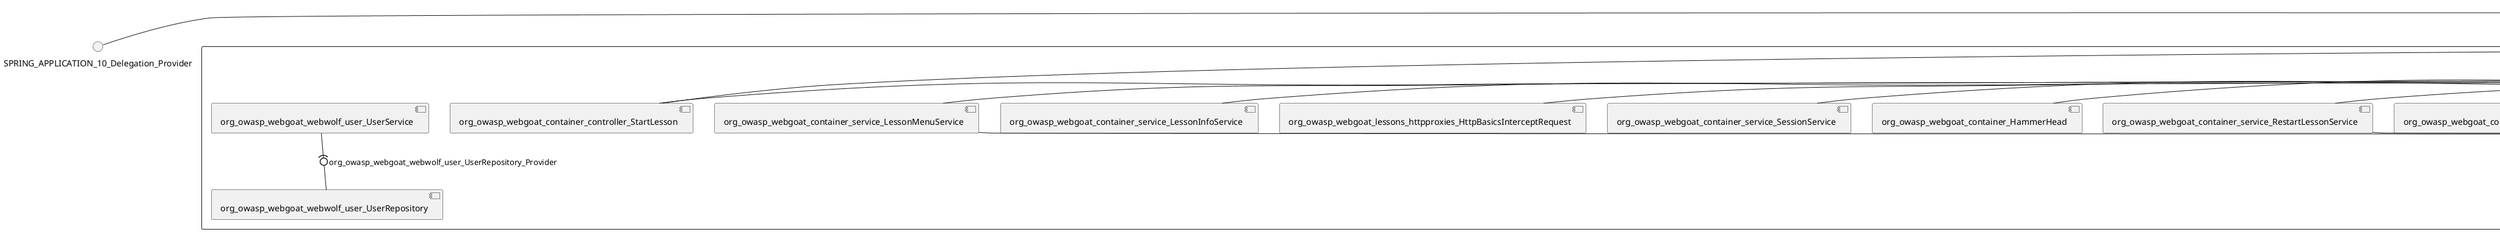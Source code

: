 @startuml
skinparam fixCircleLabelOverlapping true
skinparam componentStyle uml2
() SPRING_APPLICATION_10_Delegation_Provider
() SPRING_APPLICATION_11_Delegation_Provider
() SPRING_APPLICATION_12_Delegation_Provider
() SPRING_APPLICATION_13_Delegation_Provider
() SPRING_APPLICATION_14_Delegation_Provider
() SPRING_APPLICATION_15_Delegation_Provider
() SPRING_APPLICATION_16_Delegation_Provider
() SPRING_APPLICATION_2_Delegation_Provider
() SPRING_APPLICATION_3_Delegation_Provider
() SPRING_APPLICATION_4_Delegation_Provider
() SPRING_APPLICATION_5_Delegation_Provider
() SPRING_APPLICATION_6_Delegation_Provider
() SPRING_APPLICATION_7_Delegation_Provider
() SPRING_APPLICATION_8_Delegation_Provider
() SPRING_APPLICATION_9_Delegation_Provider
() SPRING_APPLICATION_BypassRestrictions_FieldRestrictions_POST_Delegation_Provider
() SPRING_APPLICATION_BypassRestrictions_frontendValidation_POST_Delegation_Provider
() SPRING_APPLICATION_ChromeDevTools_dummy_POST_Delegation_Provider
() SPRING_APPLICATION_ChromeDevTools_network_POST_Delegation_Provider
() SPRING_APPLICATION_CrossSiteScriptingStored_stored_xss_POST_Delegation_Provider
() SPRING_APPLICATION_CrossSiteScriptingStored_stored_xss_follow_up_POST_Delegation_Provider
() SPRING_APPLICATION_CrossSiteScripting_attack1_POST_Delegation_Provider
() SPRING_APPLICATION_CrossSiteScripting_attack3_POST_Delegation_Provider
() SPRING_APPLICATION_CrossSiteScripting_attack4_POST_Delegation_Provider
() SPRING_APPLICATION_CrossSiteScripting_attack5a_GET_Delegation_Provider
() SPRING_APPLICATION_CrossSiteScripting_attack6a_POST_Delegation_Provider
() SPRING_APPLICATION_CrossSiteScripting_dom_follow_up_POST_Delegation_Provider
() SPRING_APPLICATION_CrossSiteScripting_phone_home_xss_POST_Delegation_Provider
() SPRING_APPLICATION_CrossSiteScripting_quiz_GET_POST_Delegation_Provider
() SPRING_APPLICATION_Delegation_Provider
() SPRING_APPLICATION_GET_10_Delegation_Provider
() SPRING_APPLICATION_GET_11_Delegation_Provider
() SPRING_APPLICATION_GET_2_Delegation_Provider
() SPRING_APPLICATION_GET_3_Delegation_Provider
() SPRING_APPLICATION_GET_4_Delegation_Provider
() SPRING_APPLICATION_GET_5_Delegation_Provider
() SPRING_APPLICATION_GET_6_Delegation_Provider
() SPRING_APPLICATION_GET_7_Delegation_Provider
() SPRING_APPLICATION_GET_8_Delegation_Provider
() SPRING_APPLICATION_GET_9_Delegation_Provider
() SPRING_APPLICATION_GET_Delegation_Provider
() SPRING_APPLICATION_HtmlTampering_task_POST_Delegation_Provider
() SPRING_APPLICATION_HttpBasics_attack1_POST_Delegation_Provider
() SPRING_APPLICATION_HttpBasics_attack2_POST_Delegation_Provider
() SPRING_APPLICATION_IDOR_diff_attributes_POST_Delegation_Provider
() SPRING_APPLICATION_IDOR_login_POST_Delegation_Provider
() SPRING_APPLICATION_IDOR_profile_alt_path_POST_Delegation_Provider
() SPRING_APPLICATION_InsecureDeserialization_task_POST_Delegation_Provider
() SPRING_APPLICATION_InsecureLogin_Delegation_Provider
() SPRING_APPLICATION_JWT_decode_POST_Delegation_Provider
() SPRING_APPLICATION_JWT_jku_Delegation_Provider
() SPRING_APPLICATION_JWT_kid_Delegation_Provider
() SPRING_APPLICATION_JWT_quiz_GET_POST_Delegation_Provider
() SPRING_APPLICATION_JWT_refresh_Delegation_Provider
() SPRING_APPLICATION_JWT_secret_POST_Delegation_Provider
() SPRING_APPLICATION_JWT_votings_Delegation_Provider
() SPRING_APPLICATION_LogSpoofing_log_bleeding_POST_Delegation_Provider
() SPRING_APPLICATION_LogSpoofing_log_spoofing_POST_Delegation_Provider
() SPRING_APPLICATION_POST_10_Delegation_Provider
() SPRING_APPLICATION_POST_11_Delegation_Provider
() SPRING_APPLICATION_POST_12_Delegation_Provider
() SPRING_APPLICATION_POST_13_Delegation_Provider
() SPRING_APPLICATION_POST_14_Delegation_Provider
() SPRING_APPLICATION_POST_15_Delegation_Provider
() SPRING_APPLICATION_POST_16_Delegation_Provider
() SPRING_APPLICATION_POST_17_Delegation_Provider
() SPRING_APPLICATION_POST_18_Delegation_Provider
() SPRING_APPLICATION_POST_2_Delegation_Provider
() SPRING_APPLICATION_POST_3_Delegation_Provider
() SPRING_APPLICATION_POST_4_Delegation_Provider
() SPRING_APPLICATION_POST_5_Delegation_Provider
() SPRING_APPLICATION_POST_6_Delegation_Provider
() SPRING_APPLICATION_POST_7_Delegation_Provider
() SPRING_APPLICATION_POST_8_Delegation_Provider
() SPRING_APPLICATION_POST_9_Delegation_Provider
() SPRING_APPLICATION_POST_Delegation_Provider
() SPRING_APPLICATION_PUT_Delegation_Provider
() SPRING_APPLICATION_PasswordReset_ForgotPassword_create_password_reset_link_POST_Delegation_Provider
() SPRING_APPLICATION_PasswordReset_SecurityQuestions_POST_Delegation_Provider
() SPRING_APPLICATION_PasswordReset_reset_Delegation_Provider
() SPRING_APPLICATION_PasswordReset_simple_mail_reset_POST_Delegation_Provider
() SPRING_APPLICATION_PathTraversal_profile_picture_GET_Delegation_Provider
() SPRING_APPLICATION_PathTraversal_profile_picture_fix_GET_Delegation_Provider
() SPRING_APPLICATION_PathTraversal_profile_upload_POST_Delegation_Provider
() SPRING_APPLICATION_PathTraversal_profile_upload_fix_POST_Delegation_Provider
() SPRING_APPLICATION_PathTraversal_profile_upload_remove_user_input_POST_Delegation_Provider
() SPRING_APPLICATION_PathTraversal_random_POST_Delegation_Provider
() SPRING_APPLICATION_PathTraversal_random_picture_GET_Delegation_Provider
() SPRING_APPLICATION_PathTraversal_zip_slip_Delegation_Provider
() SPRING_APPLICATION_SSRF_task1_POST_Delegation_Provider
() SPRING_APPLICATION_SSRF_task2_POST_Delegation_Provider
() SPRING_APPLICATION_SecurePasswords_assignment_POST_Delegation_Provider
() SPRING_APPLICATION_SqlInjectionAdvanced_attack6a_POST_Delegation_Provider
() SPRING_APPLICATION_SqlInjectionAdvanced_attack6b_POST_Delegation_Provider
() SPRING_APPLICATION_SqlInjectionAdvanced_challenge_Login_POST_Delegation_Provider
() SPRING_APPLICATION_SqlInjectionAdvanced_challenge_PUT_Delegation_Provider
() SPRING_APPLICATION_SqlInjectionAdvanced_quiz_GET_POST_Delegation_Provider
() SPRING_APPLICATION_SqlInjectionMitigations_attack10a_POST_Delegation_Provider
() SPRING_APPLICATION_SqlInjectionMitigations_attack10b_POST_Delegation_Provider
() SPRING_APPLICATION_SqlInjectionMitigations_attack12a_POST_Delegation_Provider
() SPRING_APPLICATION_SqlInjectionMitigations_servers_GET_Delegation_Provider
() SPRING_APPLICATION_SqlInjection_assignment5a_POST_Delegation_Provider
() SPRING_APPLICATION_SqlInjection_assignment5b_POST_Delegation_Provider
() SPRING_APPLICATION_SqlInjection_attack10_POST_Delegation_Provider
() SPRING_APPLICATION_SqlInjection_attack2_POST_Delegation_Provider
() SPRING_APPLICATION_SqlInjection_attack3_POST_Delegation_Provider
() SPRING_APPLICATION_SqlInjection_attack4_POST_Delegation_Provider
() SPRING_APPLICATION_SqlInjection_attack5_POST_Delegation_Provider
() SPRING_APPLICATION_SqlInjection_attack8_POST_Delegation_Provider
() SPRING_APPLICATION_SqlInjection_attack9_POST_Delegation_Provider
() SPRING_APPLICATION_SqlOnlyInputValidationOnKeywords_attack_POST_Delegation_Provider
() SPRING_APPLICATION_SqlOnlyInputValidation_attack_POST_Delegation_Provider
() SPRING_APPLICATION_VulnerableComponents_attack1_POST_Delegation_Provider
() SPRING_APPLICATION_WebWolf_GET_Delegation_Provider
() SPRING_APPLICATION_WebWolf_landing_Delegation_Provider
() SPRING_APPLICATION_WebWolf_mail_Delegation_Provider
() SPRING_APPLICATION_challenge_1_POST_Delegation_Provider
() SPRING_APPLICATION_challenge_5_POST_Delegation_Provider
() SPRING_APPLICATION_challenge_7_Delegation_Provider
() SPRING_APPLICATION_challenge_8_Delegation_Provider
() SPRING_APPLICATION_challenge_logo_Delegation_Provider
() SPRING_APPLICATION_cia_quiz_GET_POST_Delegation_Provider
() SPRING_APPLICATION_clientSideFiltering_attack1_POST_Delegation_Provider
() SPRING_APPLICATION_clientSideFiltering_challenge_store_coupons_GET_Delegation_Provider
() SPRING_APPLICATION_clientSideFiltering_getItForFree_POST_Delegation_Provider
() SPRING_APPLICATION_clientSideFiltering_salaries_GET_Delegation_Provider
() SPRING_APPLICATION_crypto_encoding_basic_auth_POST_Delegation_Provider
() SPRING_APPLICATION_crypto_encoding_xor_POST_Delegation_Provider
() SPRING_APPLICATION_crypto_hashing_POST_Delegation_Provider
() SPRING_APPLICATION_crypto_secure_defaults_POST_Delegation_Provider
() SPRING_APPLICATION_crypto_signing_verify_POST_Delegation_Provider
() SPRING_APPLICATION_csrf_feedback_message_POST_Delegation_Provider
() SPRING_APPLICATION_csrf_review_POST_Delegation_Provider
() SPRING_APPLICATION_files_GET_Delegation_Provider
() SPRING_APPLICATION_fileupload_POST_Delegation_Provider
() SPRING_APPLICATION_jwt_Delegation_Provider
() SPRING_APPLICATION_landing_Delegation_Provider
() SPRING_APPLICATION_lesson_template_Delegation_Provider
() SPRING_APPLICATION_login_oauth_mvc_GET_Delegation_Provider
() SPRING_APPLICATION_mail_DELETE_GET_POST_Delegation_Provider
() SPRING_APPLICATION_register_mvc_POST_Delegation_Provider
() SPRING_APPLICATION_registration_GET_Delegation_Provider
() SPRING_APPLICATION_requests_GET_Delegation_Provider
() SPRING_APPLICATION_scoreboard_data_GET_Delegation_Provider
() SPRING_APPLICATION_server_directory_GET_Delegation_Provider
() SPRING_APPLICATION_service_debug_labels_mvc_Delegation_Provider
() SPRING_APPLICATION_service_lessonoverview_mvc_Delegation_Provider
() SPRING_APPLICATION_xxe_comments_GET_Delegation_Provider
rectangle System {
[org_owasp_webgoat_container_HammerHead] [[webgoat-webgoat.repository#_Zm4bGFeKEe-LRfvJT1RrDQ]]
[org_owasp_webgoat_container_WebWolfRedirect] [[webgoat-webgoat.repository#_Zm4bGFeKEe-LRfvJT1RrDQ]]
[org_owasp_webgoat_container_controller_StartLesson] [[webgoat-webgoat.repository#_Zm4bGFeKEe-LRfvJT1RrDQ]]
[org_owasp_webgoat_container_controller_Welcome] [[webgoat-webgoat.repository#_Zm4bGFeKEe-LRfvJT1RrDQ]]
[org_owasp_webgoat_container_i18n_PluginMessages_Provider] [[webgoat-webgoat.repository#_Zm4bGFeKEe-LRfvJT1RrDQ]]
[org_owasp_webgoat_container_report_ReportCardController] [[webgoat-webgoat.repository#_Zm4bGFeKEe-LRfvJT1RrDQ]]
[org_owasp_webgoat_container_service_EnvironmentService] [[webgoat-webgoat.repository#_Zm4bGFeKEe-LRfvJT1RrDQ]]
[org_owasp_webgoat_container_service_HintService] [[webgoat-webgoat.repository#_Zm4bGFeKEe-LRfvJT1RrDQ]]
[org_owasp_webgoat_container_service_LabelDebugService] [[webgoat-webgoat.repository#_Zm4bGFeKEe-LRfvJT1RrDQ]]
[org_owasp_webgoat_container_service_LabelService] [[webgoat-webgoat.repository#_Zm4bGFeKEe-LRfvJT1RrDQ]]
[org_owasp_webgoat_container_service_LessonInfoService] [[webgoat-webgoat.repository#_Zm4bGFeKEe-LRfvJT1RrDQ]]
[org_owasp_webgoat_container_service_LessonMenuService] [[webgoat-webgoat.repository#_Zm4bGFeKEe-LRfvJT1RrDQ]]
[org_owasp_webgoat_container_service_LessonProgressService] [[webgoat-webgoat.repository#_Zm4bGFeKEe-LRfvJT1RrDQ]]
[org_owasp_webgoat_container_service_LessonTitleService] [[webgoat-webgoat.repository#_Zm4bGFeKEe-LRfvJT1RrDQ]]
[org_owasp_webgoat_container_service_RestartLessonService] [[webgoat-webgoat.repository#_Zm4bGFeKEe-LRfvJT1RrDQ]]
[org_owasp_webgoat_container_service_SessionService] [[webgoat-webgoat.repository#_Zm4bGFeKEe-LRfvJT1RrDQ]]
[org_owasp_webgoat_container_session_UserSessionData_Provider] [[webgoat-webgoat.repository#_Zm4bGFeKEe-LRfvJT1RrDQ]]
[org_owasp_webgoat_container_session_WebSession_Provider] [[webgoat-webgoat.repository#_Zm4bGFeKEe-LRfvJT1RrDQ]]
[org_owasp_webgoat_container_users_RegistrationController] [[webgoat-webgoat.repository#_Zm4bGFeKEe-LRfvJT1RrDQ]]
[org_owasp_webgoat_container_users_Scoreboard] [[webgoat-webgoat.repository#_Zm4bGFeKEe-LRfvJT1RrDQ]]
[org_owasp_webgoat_container_users_UserProgressRepository] [[webgoat-webgoat.repository#_Zm4bGFeKEe-LRfvJT1RrDQ]]
[org_owasp_webgoat_container_users_UserRepository] [[webgoat-webgoat.repository#_Zm4bGFeKEe-LRfvJT1RrDQ]]
[org_owasp_webgoat_container_users_UserService] [[webgoat-webgoat.repository#_Zm4bGFeKEe-LRfvJT1RrDQ]]
[org_owasp_webgoat_lessons_authbypass_VerifyAccount] [[webgoat-webgoat.repository#_Zm4bGFeKEe-LRfvJT1RrDQ]]
[org_owasp_webgoat_lessons_bypassrestrictions_BypassRestrictionsFieldRestrictions] [[webgoat-webgoat.repository#_Zm4bGFeKEe-LRfvJT1RrDQ]]
[org_owasp_webgoat_lessons_bypassrestrictions_BypassRestrictionsFrontendValidation] [[webgoat-webgoat.repository#_Zm4bGFeKEe-LRfvJT1RrDQ]]
[org_owasp_webgoat_lessons_challenges_FlagController] [[webgoat-webgoat.repository#_Zm4bGFeKEe-LRfvJT1RrDQ]]
[org_owasp_webgoat_lessons_challenges_challenge1_Assignment1] [[webgoat-webgoat.repository#_Zm4bGFeKEe-LRfvJT1RrDQ]]
[org_owasp_webgoat_lessons_challenges_challenge1_ImageServlet] [[webgoat-webgoat.repository#_Zm4bGFeKEe-LRfvJT1RrDQ]]
[org_owasp_webgoat_lessons_challenges_challenge5_Assignment5] [[webgoat-webgoat.repository#_Zm4bGFeKEe-LRfvJT1RrDQ]]
[org_owasp_webgoat_lessons_challenges_challenge7_Assignment7] [[webgoat-webgoat.repository#_Zm4bGFeKEe-LRfvJT1RrDQ]]
[org_owasp_webgoat_lessons_challenges_challenge8_Assignment8] [[webgoat-webgoat.repository#_Zm4bGFeKEe-LRfvJT1RrDQ]]
[org_owasp_webgoat_lessons_chromedevtools_NetworkDummy] [[webgoat-webgoat.repository#_Zm4bGFeKEe-LRfvJT1RrDQ]]
[org_owasp_webgoat_lessons_chromedevtools_NetworkLesson] [[webgoat-webgoat.repository#_Zm4bGFeKEe-LRfvJT1RrDQ]]
[org_owasp_webgoat_lessons_cia_CIAQuiz] [[webgoat-webgoat.repository#_Zm4bGFeKEe-LRfvJT1RrDQ]]
[org_owasp_webgoat_lessons_clientsidefiltering_ClientSideFilteringAssignment] [[webgoat-webgoat.repository#_Zm4bGFeKEe-LRfvJT1RrDQ]]
[org_owasp_webgoat_lessons_clientsidefiltering_ClientSideFilteringFreeAssignment] [[webgoat-webgoat.repository#_Zm4bGFeKEe-LRfvJT1RrDQ]]
[org_owasp_webgoat_lessons_clientsidefiltering_Salaries] [[webgoat-webgoat.repository#_Zm4bGFeKEe-LRfvJT1RrDQ]]
[org_owasp_webgoat_lessons_clientsidefiltering_ShopEndpoint] [[webgoat-webgoat.repository#_Zm4bGFeKEe-LRfvJT1RrDQ]]
[org_owasp_webgoat_lessons_cryptography_EncodingAssignment] [[webgoat-webgoat.repository#_Zm4bGFeKEe-LRfvJT1RrDQ]]
[org_owasp_webgoat_lessons_cryptography_HashingAssignment] [[webgoat-webgoat.repository#_Zm4bGFeKEe-LRfvJT1RrDQ]]
[org_owasp_webgoat_lessons_cryptography_SecureDefaultsAssignment] [[webgoat-webgoat.repository#_Zm4bGFeKEe-LRfvJT1RrDQ]]
[org_owasp_webgoat_lessons_cryptography_SigningAssignment] [[webgoat-webgoat.repository#_Zm4bGFeKEe-LRfvJT1RrDQ]]
[org_owasp_webgoat_lessons_cryptography_XOREncodingAssignment] [[webgoat-webgoat.repository#_Zm4bGFeKEe-LRfvJT1RrDQ]]
[org_owasp_webgoat_lessons_csrf_CSRFConfirmFlag1] [[webgoat-webgoat.repository#_Zm4bGFeKEe-LRfvJT1RrDQ]]
[org_owasp_webgoat_lessons_csrf_CSRFFeedback] [[webgoat-webgoat.repository#_Zm4bGFeKEe-LRfvJT1RrDQ]]
[org_owasp_webgoat_lessons_csrf_CSRFGetFlag] [[webgoat-webgoat.repository#_Zm4bGFeKEe-LRfvJT1RrDQ]]
[org_owasp_webgoat_lessons_csrf_CSRFLogin] [[webgoat-webgoat.repository#_Zm4bGFeKEe-LRfvJT1RrDQ]]
[org_owasp_webgoat_lessons_csrf_ForgedReviews] [[webgoat-webgoat.repository#_Zm4bGFeKEe-LRfvJT1RrDQ]]
[org_owasp_webgoat_lessons_csrf_ObjectMapper_Provider] [[webgoat-webgoat.repository#_Zm4bGFeKEe-LRfvJT1RrDQ]]
[org_owasp_webgoat_lessons_deserialization_InsecureDeserializationTask] [[webgoat-webgoat.repository#_Zm4bGFeKEe-LRfvJT1RrDQ]]
[org_owasp_webgoat_lessons_hijacksession_HijackSessionAssignment] [[webgoat-webgoat.repository#_Zm4bGFeKEe-LRfvJT1RrDQ]]
[org_owasp_webgoat_lessons_hijacksession_cas_HijackSessionAuthenticationProvider] [[webgoat-webgoat.repository#_Zm4bGFeKEe-LRfvJT1RrDQ]]
[org_owasp_webgoat_lessons_htmltampering_HtmlTamperingTask] [[webgoat-webgoat.repository#_Zm4bGFeKEe-LRfvJT1RrDQ]]
[org_owasp_webgoat_lessons_httpbasics_HttpBasicsLesson] [[webgoat-webgoat.repository#_Zm4bGFeKEe-LRfvJT1RrDQ]]
[org_owasp_webgoat_lessons_httpbasics_HttpBasicsQuiz] [[webgoat-webgoat.repository#_Zm4bGFeKEe-LRfvJT1RrDQ]]
[org_owasp_webgoat_lessons_httpproxies_HttpBasicsInterceptRequest] [[webgoat-webgoat.repository#_Zm4bGFeKEe-LRfvJT1RrDQ]]
[org_owasp_webgoat_lessons_idor_IDORDiffAttributes] [[webgoat-webgoat.repository#_Zm4bGFeKEe-LRfvJT1RrDQ]]
[org_owasp_webgoat_lessons_idor_IDOREditOtherProfile] [[webgoat-webgoat.repository#_Zm4bGFeKEe-LRfvJT1RrDQ]]
[org_owasp_webgoat_lessons_idor_IDORLogin] [[webgoat-webgoat.repository#_Zm4bGFeKEe-LRfvJT1RrDQ]]
[org_owasp_webgoat_lessons_idor_IDORViewOtherProfile] [[webgoat-webgoat.repository#_Zm4bGFeKEe-LRfvJT1RrDQ]]
[org_owasp_webgoat_lessons_idor_IDORViewOwnProfile] [[webgoat-webgoat.repository#_Zm4bGFeKEe-LRfvJT1RrDQ]]
[org_owasp_webgoat_lessons_idor_IDORViewOwnProfileAltUrl] [[webgoat-webgoat.repository#_Zm4bGFeKEe-LRfvJT1RrDQ]]
[org_owasp_webgoat_lessons_insecurelogin_InsecureLoginTask] [[webgoat-webgoat.repository#_Zm4bGFeKEe-LRfvJT1RrDQ]]
[org_owasp_webgoat_lessons_jwt_JWTDecodeEndpoint] [[webgoat-webgoat.repository#_Zm4bGFeKEe-LRfvJT1RrDQ]]
[org_owasp_webgoat_lessons_jwt_JWTQuiz] [[webgoat-webgoat.repository#_Zm4bGFeKEe-LRfvJT1RrDQ]]
[org_owasp_webgoat_lessons_jwt_JWTRefreshEndpoint] [[webgoat-webgoat.repository#_Zm4bGFeKEe-LRfvJT1RrDQ]]
[org_owasp_webgoat_lessons_jwt_JWTSecretKeyEndpoint] [[webgoat-webgoat.repository#_Zm4bGFeKEe-LRfvJT1RrDQ]]
[org_owasp_webgoat_lessons_jwt_JWTVotesEndpoint] [[webgoat-webgoat.repository#_Zm4bGFeKEe-LRfvJT1RrDQ]]
[org_owasp_webgoat_lessons_jwt_claimmisuse_JWTHeaderJKUEndpoint] [[webgoat-webgoat.repository#_Zm4bGFeKEe-LRfvJT1RrDQ]]
[org_owasp_webgoat_lessons_jwt_claimmisuse_JWTHeaderKIDEndpoint] [[webgoat-webgoat.repository#_Zm4bGFeKEe-LRfvJT1RrDQ]]
[org_owasp_webgoat_lessons_lessontemplate_SampleAttack] [[webgoat-webgoat.repository#_Zm4bGFeKEe-LRfvJT1RrDQ]]
[org_owasp_webgoat_lessons_logging_LogBleedingTask] [[webgoat-webgoat.repository#_Zm4bGFeKEe-LRfvJT1RrDQ]]
[org_owasp_webgoat_lessons_logging_LogSpoofingTask] [[webgoat-webgoat.repository#_Zm4bGFeKEe-LRfvJT1RrDQ]]
[org_owasp_webgoat_lessons_missingac_MissingFunctionACHiddenMenus] [[webgoat-webgoat.repository#_Zm4bGFeKEe-LRfvJT1RrDQ]]
[org_owasp_webgoat_lessons_missingac_MissingFunctionACUsers] [[webgoat-webgoat.repository#_Zm4bGFeKEe-LRfvJT1RrDQ]]
[org_owasp_webgoat_lessons_missingac_MissingFunctionACYourHash] [[webgoat-webgoat.repository#_Zm4bGFeKEe-LRfvJT1RrDQ]]
[org_owasp_webgoat_lessons_missingac_MissingFunctionACYourHashAdmin] [[webgoat-webgoat.repository#_Zm4bGFeKEe-LRfvJT1RrDQ]]
[org_owasp_webgoat_lessons_passwordreset_QuestionsAssignment] [[webgoat-webgoat.repository#_Zm4bGFeKEe-LRfvJT1RrDQ]]
[org_owasp_webgoat_lessons_passwordreset_ResetLinkAssignment] [[webgoat-webgoat.repository#_Zm4bGFeKEe-LRfvJT1RrDQ]]
[org_owasp_webgoat_lessons_passwordreset_ResetLinkAssignmentForgotPassword] [[webgoat-webgoat.repository#_Zm4bGFeKEe-LRfvJT1RrDQ]]
[org_owasp_webgoat_lessons_passwordreset_SecurityQuestionAssignment] [[webgoat-webgoat.repository#_Zm4bGFeKEe-LRfvJT1RrDQ]]
[org_owasp_webgoat_lessons_passwordreset_SimpleMailAssignment] [[webgoat-webgoat.repository#_Zm4bGFeKEe-LRfvJT1RrDQ]]
[org_owasp_webgoat_lessons_passwordreset_TriedQuestions] [[webgoat-webgoat.repository#_Zm4bGFeKEe-LRfvJT1RrDQ]]
[org_owasp_webgoat_lessons_pathtraversal_ProfileUpload] [[webgoat-webgoat.repository#_Zm4bGFeKEe-LRfvJT1RrDQ]]
[org_owasp_webgoat_lessons_pathtraversal_ProfileUploadFix] [[webgoat-webgoat.repository#_Zm4bGFeKEe-LRfvJT1RrDQ]]
[org_owasp_webgoat_lessons_pathtraversal_ProfileUploadRemoveUserInput] [[webgoat-webgoat.repository#_Zm4bGFeKEe-LRfvJT1RrDQ]]
[org_owasp_webgoat_lessons_pathtraversal_ProfileUploadRetrieval] [[webgoat-webgoat.repository#_Zm4bGFeKEe-LRfvJT1RrDQ]]
[org_owasp_webgoat_lessons_pathtraversal_ProfileZipSlip] [[webgoat-webgoat.repository#_Zm4bGFeKEe-LRfvJT1RrDQ]]
[org_owasp_webgoat_lessons_securepasswords_SecurePasswordsAssignment] [[webgoat-webgoat.repository#_Zm4bGFeKEe-LRfvJT1RrDQ]]
[org_owasp_webgoat_lessons_spoofcookie_SpoofCookieAssignment] [[webgoat-webgoat.repository#_Zm4bGFeKEe-LRfvJT1RrDQ]]
[org_owasp_webgoat_lessons_sqlinjection_advanced_SqlInjectionChallenge] [[webgoat-webgoat.repository#_Zm4bGFeKEe-LRfvJT1RrDQ]]
[org_owasp_webgoat_lessons_sqlinjection_advanced_SqlInjectionChallengeLogin] [[webgoat-webgoat.repository#_Zm4bGFeKEe-LRfvJT1RrDQ]]
[org_owasp_webgoat_lessons_sqlinjection_advanced_SqlInjectionLesson6a] [[webgoat-webgoat.repository#_Zm4bGFeKEe-LRfvJT1RrDQ]]
[org_owasp_webgoat_lessons_sqlinjection_advanced_SqlInjectionLesson6b] [[webgoat-webgoat.repository#_Zm4bGFeKEe-LRfvJT1RrDQ]]
[org_owasp_webgoat_lessons_sqlinjection_advanced_SqlInjectionQuiz] [[webgoat-webgoat.repository#_Zm4bGFeKEe-LRfvJT1RrDQ]]
[org_owasp_webgoat_lessons_sqlinjection_introduction_SqlInjectionLesson10] [[webgoat-webgoat.repository#_Zm4bGFeKEe-LRfvJT1RrDQ]]
[org_owasp_webgoat_lessons_sqlinjection_introduction_SqlInjectionLesson2] [[webgoat-webgoat.repository#_Zm4bGFeKEe-LRfvJT1RrDQ]]
[org_owasp_webgoat_lessons_sqlinjection_introduction_SqlInjectionLesson3] [[webgoat-webgoat.repository#_Zm4bGFeKEe-LRfvJT1RrDQ]]
[org_owasp_webgoat_lessons_sqlinjection_introduction_SqlInjectionLesson4] [[webgoat-webgoat.repository#_Zm4bGFeKEe-LRfvJT1RrDQ]]
[org_owasp_webgoat_lessons_sqlinjection_introduction_SqlInjectionLesson5] [[webgoat-webgoat.repository#_Zm4bGFeKEe-LRfvJT1RrDQ]]
[org_owasp_webgoat_lessons_sqlinjection_introduction_SqlInjectionLesson5a] [[webgoat-webgoat.repository#_Zm4bGFeKEe-LRfvJT1RrDQ]]
[org_owasp_webgoat_lessons_sqlinjection_introduction_SqlInjectionLesson5b] [[webgoat-webgoat.repository#_Zm4bGFeKEe-LRfvJT1RrDQ]]
[org_owasp_webgoat_lessons_sqlinjection_introduction_SqlInjectionLesson8] [[webgoat-webgoat.repository#_Zm4bGFeKEe-LRfvJT1RrDQ]]
[org_owasp_webgoat_lessons_sqlinjection_introduction_SqlInjectionLesson9] [[webgoat-webgoat.repository#_Zm4bGFeKEe-LRfvJT1RrDQ]]
[org_owasp_webgoat_lessons_sqlinjection_mitigation_Servers] [[webgoat-webgoat.repository#_Zm4bGFeKEe-LRfvJT1RrDQ]]
[org_owasp_webgoat_lessons_sqlinjection_mitigation_SqlInjectionLesson10a] [[webgoat-webgoat.repository#_Zm4bGFeKEe-LRfvJT1RrDQ]]
[org_owasp_webgoat_lessons_sqlinjection_mitigation_SqlInjectionLesson10b] [[webgoat-webgoat.repository#_Zm4bGFeKEe-LRfvJT1RrDQ]]
[org_owasp_webgoat_lessons_sqlinjection_mitigation_SqlInjectionLesson13] [[webgoat-webgoat.repository#_Zm4bGFeKEe-LRfvJT1RrDQ]]
[org_owasp_webgoat_lessons_sqlinjection_mitigation_SqlOnlyInputValidation] [[webgoat-webgoat.repository#_Zm4bGFeKEe-LRfvJT1RrDQ]]
[org_owasp_webgoat_lessons_sqlinjection_mitigation_SqlOnlyInputValidationOnKeywords] [[webgoat-webgoat.repository#_Zm4bGFeKEe-LRfvJT1RrDQ]]
[org_owasp_webgoat_lessons_ssrf_SSRFTask1] [[webgoat-webgoat.repository#_Zm4bGFeKEe-LRfvJT1RrDQ]]
[org_owasp_webgoat_lessons_ssrf_SSRFTask2] [[webgoat-webgoat.repository#_Zm4bGFeKEe-LRfvJT1RrDQ]]
[org_owasp_webgoat_lessons_vulnerablecomponents_VulnerableComponentsLesson] [[webgoat-webgoat.repository#_Zm4bGFeKEe-LRfvJT1RrDQ]]
[org_owasp_webgoat_lessons_webwolfintroduction_LandingAssignment] [[webgoat-webgoat.repository#_Zm4bGFeKEe-LRfvJT1RrDQ]]
[org_owasp_webgoat_lessons_webwolfintroduction_MailAssignment] [[webgoat-webgoat.repository#_Zm4bGFeKEe-LRfvJT1RrDQ]]
[org_owasp_webgoat_lessons_xss_CrossSiteScriptingLesson1] [[webgoat-webgoat.repository#_Zm4bGFeKEe-LRfvJT1RrDQ]]
[org_owasp_webgoat_lessons_xss_CrossSiteScriptingLesson3] [[webgoat-webgoat.repository#_Zm4bGFeKEe-LRfvJT1RrDQ]]
[org_owasp_webgoat_lessons_xss_CrossSiteScriptingLesson4] [[webgoat-webgoat.repository#_Zm4bGFeKEe-LRfvJT1RrDQ]]
[org_owasp_webgoat_lessons_xss_CrossSiteScriptingLesson5a] [[webgoat-webgoat.repository#_Zm4bGFeKEe-LRfvJT1RrDQ]]
[org_owasp_webgoat_lessons_xss_CrossSiteScriptingLesson6a] [[webgoat-webgoat.repository#_Zm4bGFeKEe-LRfvJT1RrDQ]]
[org_owasp_webgoat_lessons_xss_CrossSiteScriptingQuiz] [[webgoat-webgoat.repository#_Zm4bGFeKEe-LRfvJT1RrDQ]]
[org_owasp_webgoat_lessons_xss_DOMCrossSiteScripting] [[webgoat-webgoat.repository#_Zm4bGFeKEe-LRfvJT1RrDQ]]
[org_owasp_webgoat_lessons_xss_DOMCrossSiteScriptingVerifier] [[webgoat-webgoat.repository#_Zm4bGFeKEe-LRfvJT1RrDQ]]
[org_owasp_webgoat_lessons_xss_stored_StoredCrossSiteScriptingVerifier] [[webgoat-webgoat.repository#_Zm4bGFeKEe-LRfvJT1RrDQ]]
[org_owasp_webgoat_lessons_xss_stored_StoredXssComments] [[webgoat-webgoat.repository#_Zm4bGFeKEe-LRfvJT1RrDQ]]
[org_owasp_webgoat_lessons_xxe_BlindSendFileAssignment] [[webgoat-webgoat.repository#_Zm4bGFeKEe-LRfvJT1RrDQ]]
[org_owasp_webgoat_lessons_xxe_CommentsCache] [[webgoat-webgoat.repository#_Zm4bGFeKEe-LRfvJT1RrDQ]]
[org_owasp_webgoat_lessons_xxe_CommentsEndpoint] [[webgoat-webgoat.repository#_Zm4bGFeKEe-LRfvJT1RrDQ]]
[org_owasp_webgoat_lessons_xxe_ContentTypeAssignment] [[webgoat-webgoat.repository#_Zm4bGFeKEe-LRfvJT1RrDQ]]
[org_owasp_webgoat_lessons_xxe_SimpleXXE] [[webgoat-webgoat.repository#_Zm4bGFeKEe-LRfvJT1RrDQ]]
[org_owasp_webgoat_webwolf_FileServer] [[webgoat-webgoat.repository#_Zm4bGFeKEe-LRfvJT1RrDQ]]
[org_owasp_webgoat_webwolf_jwt_JWTController] [[webgoat-webgoat.repository#_Zm4bGFeKEe-LRfvJT1RrDQ]]
[org_owasp_webgoat_webwolf_mailbox_MailboxController] [[webgoat-webgoat.repository#_Zm4bGFeKEe-LRfvJT1RrDQ]]
[org_owasp_webgoat_webwolf_mailbox_MailboxRepository] [[webgoat-webgoat.repository#_Zm4bGFeKEe-LRfvJT1RrDQ]]
[org_owasp_webgoat_webwolf_requests_LandingPage] [[webgoat-webgoat.repository#_Zm4bGFeKEe-LRfvJT1RrDQ]]
[org_owasp_webgoat_webwolf_requests_Requests] [[webgoat-webgoat.repository#_Zm4bGFeKEe-LRfvJT1RrDQ]]
[org_owasp_webgoat_webwolf_user_UserRepository] [[webgoat-webgoat.repository#_Zm4bGFeKEe-LRfvJT1RrDQ]]
[org_owasp_webgoat_webwolf_user_UserService] [[webgoat-webgoat.repository#_Zm4bGFeKEe-LRfvJT1RrDQ]]
port SPRING_APPLICATION_10_Provider
SPRING_APPLICATION_10_Delegation_Provider - SPRING_APPLICATION_10_Provider
SPRING_APPLICATION_10_Provider - [org_owasp_webgoat_container_controller_StartLesson]
port SPRING_APPLICATION_11_Provider
SPRING_APPLICATION_11_Delegation_Provider - SPRING_APPLICATION_11_Provider
SPRING_APPLICATION_11_Provider - [org_owasp_webgoat_lessons_cryptography_HashingAssignment]
port SPRING_APPLICATION_12_Provider
SPRING_APPLICATION_12_Delegation_Provider - SPRING_APPLICATION_12_Provider
SPRING_APPLICATION_12_Provider - [org_owasp_webgoat_container_service_LessonMenuService]
port SPRING_APPLICATION_13_Provider
SPRING_APPLICATION_13_Delegation_Provider - SPRING_APPLICATION_13_Provider
SPRING_APPLICATION_13_Provider - [org_owasp_webgoat_container_controller_StartLesson]
port SPRING_APPLICATION_14_Provider
SPRING_APPLICATION_14_Delegation_Provider - SPRING_APPLICATION_14_Provider
SPRING_APPLICATION_14_Provider - [org_owasp_webgoat_container_service_LessonInfoService]
port SPRING_APPLICATION_15_Provider
SPRING_APPLICATION_15_Delegation_Provider - SPRING_APPLICATION_15_Provider
SPRING_APPLICATION_15_Provider - [org_owasp_webgoat_lessons_httpproxies_HttpBasicsInterceptRequest]
port SPRING_APPLICATION_16_Provider
SPRING_APPLICATION_16_Delegation_Provider - SPRING_APPLICATION_16_Provider
SPRING_APPLICATION_16_Provider - [org_owasp_webgoat_container_service_SessionService]
port SPRING_APPLICATION_2_Provider
SPRING_APPLICATION_2_Delegation_Provider - SPRING_APPLICATION_2_Provider
SPRING_APPLICATION_2_Provider - [org_owasp_webgoat_container_HammerHead]
port SPRING_APPLICATION_3_Provider
SPRING_APPLICATION_3_Delegation_Provider - SPRING_APPLICATION_3_Provider
SPRING_APPLICATION_3_Provider - [org_owasp_webgoat_container_service_RestartLessonService]
port SPRING_APPLICATION_4_Provider
SPRING_APPLICATION_4_Delegation_Provider - SPRING_APPLICATION_4_Provider
SPRING_APPLICATION_4_Provider - [org_owasp_webgoat_webwolf_FileServer]
port SPRING_APPLICATION_5_Provider
SPRING_APPLICATION_5_Delegation_Provider - SPRING_APPLICATION_5_Provider
SPRING_APPLICATION_5_Provider - [org_owasp_webgoat_container_service_LabelDebugService]
port SPRING_APPLICATION_6_Provider
SPRING_APPLICATION_6_Delegation_Provider - SPRING_APPLICATION_6_Provider
SPRING_APPLICATION_6_Provider - [org_owasp_webgoat_lessons_xxe_SimpleXXE]
port SPRING_APPLICATION_7_Provider
SPRING_APPLICATION_7_Delegation_Provider - SPRING_APPLICATION_7_Provider
SPRING_APPLICATION_7_Provider - [org_owasp_webgoat_lessons_cryptography_SigningAssignment]
port SPRING_APPLICATION_8_Provider
SPRING_APPLICATION_8_Delegation_Provider - SPRING_APPLICATION_8_Provider
SPRING_APPLICATION_8_Provider - [org_owasp_webgoat_container_service_LessonTitleService]
port SPRING_APPLICATION_9_Provider
SPRING_APPLICATION_9_Delegation_Provider - SPRING_APPLICATION_9_Provider
SPRING_APPLICATION_9_Provider - [org_owasp_webgoat_lessons_cryptography_HashingAssignment]
port SPRING_APPLICATION_BypassRestrictions_FieldRestrictions_POST_Provider
SPRING_APPLICATION_BypassRestrictions_FieldRestrictions_POST_Delegation_Provider - SPRING_APPLICATION_BypassRestrictions_FieldRestrictions_POST_Provider
SPRING_APPLICATION_BypassRestrictions_FieldRestrictions_POST_Provider - [org_owasp_webgoat_lessons_bypassrestrictions_BypassRestrictionsFieldRestrictions]
port SPRING_APPLICATION_BypassRestrictions_frontendValidation_POST_Provider
SPRING_APPLICATION_BypassRestrictions_frontendValidation_POST_Delegation_Provider - SPRING_APPLICATION_BypassRestrictions_frontendValidation_POST_Provider
SPRING_APPLICATION_BypassRestrictions_frontendValidation_POST_Provider - [org_owasp_webgoat_lessons_bypassrestrictions_BypassRestrictionsFrontendValidation]
port SPRING_APPLICATION_ChromeDevTools_dummy_POST_Provider
SPRING_APPLICATION_ChromeDevTools_dummy_POST_Delegation_Provider - SPRING_APPLICATION_ChromeDevTools_dummy_POST_Provider
SPRING_APPLICATION_ChromeDevTools_dummy_POST_Provider - [org_owasp_webgoat_lessons_chromedevtools_NetworkDummy]
port SPRING_APPLICATION_ChromeDevTools_network_POST_Provider
SPRING_APPLICATION_ChromeDevTools_network_POST_Delegation_Provider - SPRING_APPLICATION_ChromeDevTools_network_POST_Provider
SPRING_APPLICATION_ChromeDevTools_network_POST_Provider - [org_owasp_webgoat_lessons_chromedevtools_NetworkLesson]
port SPRING_APPLICATION_CrossSiteScriptingStored_stored_xss_POST_Provider
SPRING_APPLICATION_CrossSiteScriptingStored_stored_xss_POST_Delegation_Provider - SPRING_APPLICATION_CrossSiteScriptingStored_stored_xss_POST_Provider
SPRING_APPLICATION_CrossSiteScriptingStored_stored_xss_POST_Provider - [org_owasp_webgoat_lessons_xss_stored_StoredXssComments]
port SPRING_APPLICATION_CrossSiteScriptingStored_stored_xss_follow_up_POST_Provider
SPRING_APPLICATION_CrossSiteScriptingStored_stored_xss_follow_up_POST_Delegation_Provider - SPRING_APPLICATION_CrossSiteScriptingStored_stored_xss_follow_up_POST_Provider
SPRING_APPLICATION_CrossSiteScriptingStored_stored_xss_follow_up_POST_Provider - [org_owasp_webgoat_lessons_xss_stored_StoredCrossSiteScriptingVerifier]
port SPRING_APPLICATION_CrossSiteScripting_attack1_POST_Provider
SPRING_APPLICATION_CrossSiteScripting_attack1_POST_Delegation_Provider - SPRING_APPLICATION_CrossSiteScripting_attack1_POST_Provider
SPRING_APPLICATION_CrossSiteScripting_attack1_POST_Provider - [org_owasp_webgoat_lessons_xss_CrossSiteScriptingLesson1]
port SPRING_APPLICATION_CrossSiteScripting_attack3_POST_Provider
SPRING_APPLICATION_CrossSiteScripting_attack3_POST_Delegation_Provider - SPRING_APPLICATION_CrossSiteScripting_attack3_POST_Provider
SPRING_APPLICATION_CrossSiteScripting_attack3_POST_Provider - [org_owasp_webgoat_lessons_xss_CrossSiteScriptingLesson3]
port SPRING_APPLICATION_CrossSiteScripting_attack4_POST_Provider
SPRING_APPLICATION_CrossSiteScripting_attack4_POST_Delegation_Provider - SPRING_APPLICATION_CrossSiteScripting_attack4_POST_Provider
SPRING_APPLICATION_CrossSiteScripting_attack4_POST_Provider - [org_owasp_webgoat_lessons_xss_CrossSiteScriptingLesson4]
port SPRING_APPLICATION_CrossSiteScripting_attack5a_GET_Provider
SPRING_APPLICATION_CrossSiteScripting_attack5a_GET_Delegation_Provider - SPRING_APPLICATION_CrossSiteScripting_attack5a_GET_Provider
SPRING_APPLICATION_CrossSiteScripting_attack5a_GET_Provider - [org_owasp_webgoat_lessons_xss_CrossSiteScriptingLesson5a]
port SPRING_APPLICATION_CrossSiteScripting_attack6a_POST_Provider
SPRING_APPLICATION_CrossSiteScripting_attack6a_POST_Delegation_Provider - SPRING_APPLICATION_CrossSiteScripting_attack6a_POST_Provider
SPRING_APPLICATION_CrossSiteScripting_attack6a_POST_Provider - [org_owasp_webgoat_lessons_xss_CrossSiteScriptingLesson6a]
port SPRING_APPLICATION_CrossSiteScripting_dom_follow_up_POST_Provider
SPRING_APPLICATION_CrossSiteScripting_dom_follow_up_POST_Delegation_Provider - SPRING_APPLICATION_CrossSiteScripting_dom_follow_up_POST_Provider
SPRING_APPLICATION_CrossSiteScripting_dom_follow_up_POST_Provider - [org_owasp_webgoat_lessons_xss_DOMCrossSiteScriptingVerifier]
port SPRING_APPLICATION_CrossSiteScripting_phone_home_xss_POST_Provider
SPRING_APPLICATION_CrossSiteScripting_phone_home_xss_POST_Delegation_Provider - SPRING_APPLICATION_CrossSiteScripting_phone_home_xss_POST_Provider
SPRING_APPLICATION_CrossSiteScripting_phone_home_xss_POST_Provider - [org_owasp_webgoat_lessons_xss_DOMCrossSiteScripting]
port SPRING_APPLICATION_CrossSiteScripting_quiz_GET_POST_Provider
SPRING_APPLICATION_CrossSiteScripting_quiz_GET_POST_Delegation_Provider - SPRING_APPLICATION_CrossSiteScripting_quiz_GET_POST_Provider
SPRING_APPLICATION_CrossSiteScripting_quiz_GET_POST_Provider - [org_owasp_webgoat_lessons_xss_CrossSiteScriptingQuiz]
port SPRING_APPLICATION_Provider
SPRING_APPLICATION_Delegation_Provider - SPRING_APPLICATION_Provider
SPRING_APPLICATION_Provider - [org_owasp_webgoat_lessons_jwt_JWTSecretKeyEndpoint]
port SPRING_APPLICATION_GET_10_Provider
SPRING_APPLICATION_GET_10_Delegation_Provider - SPRING_APPLICATION_GET_10_Provider
SPRING_APPLICATION_GET_10_Provider - [org_owasp_webgoat_container_service_LabelService]
port SPRING_APPLICATION_GET_11_Provider
SPRING_APPLICATION_GET_11_Delegation_Provider - SPRING_APPLICATION_GET_11_Provider
SPRING_APPLICATION_GET_11_Provider - [org_owasp_webgoat_lessons_cryptography_EncodingAssignment]
port SPRING_APPLICATION_GET_2_Provider
SPRING_APPLICATION_GET_2_Delegation_Provider - SPRING_APPLICATION_GET_2_Provider
SPRING_APPLICATION_GET_2_Provider - [org_owasp_webgoat_lessons_csrf_ForgedReviews]
port SPRING_APPLICATION_GET_3_Provider
SPRING_APPLICATION_GET_3_Delegation_Provider - SPRING_APPLICATION_GET_3_Provider
SPRING_APPLICATION_GET_3_Provider - [org_owasp_webgoat_container_report_ReportCardController]
port SPRING_APPLICATION_GET_4_Provider
SPRING_APPLICATION_GET_4_Delegation_Provider - SPRING_APPLICATION_GET_4_Provider
SPRING_APPLICATION_GET_4_Provider - [org_owasp_webgoat_lessons_missingac_MissingFunctionACUsers]
port SPRING_APPLICATION_GET_5_Provider
SPRING_APPLICATION_GET_5_Delegation_Provider - SPRING_APPLICATION_GET_5_Provider
SPRING_APPLICATION_GET_5_Provider - [org_owasp_webgoat_lessons_idor_IDORViewOtherProfile]
port SPRING_APPLICATION_GET_6_Provider
SPRING_APPLICATION_GET_6_Delegation_Provider - SPRING_APPLICATION_GET_6_Provider
SPRING_APPLICATION_GET_6_Provider - [org_owasp_webgoat_lessons_spoofcookie_SpoofCookieAssignment]
port SPRING_APPLICATION_GET_7_Provider
SPRING_APPLICATION_GET_7_Delegation_Provider - SPRING_APPLICATION_GET_7_Provider
SPRING_APPLICATION_GET_7_Provider - [org_owasp_webgoat_container_service_HintService]
port SPRING_APPLICATION_GET_8_Provider
SPRING_APPLICATION_GET_8_Delegation_Provider - SPRING_APPLICATION_GET_8_Provider
SPRING_APPLICATION_GET_8_Provider - [org_owasp_webgoat_lessons_idor_IDORViewOwnProfile]
port SPRING_APPLICATION_GET_9_Provider
SPRING_APPLICATION_GET_9_Delegation_Provider - SPRING_APPLICATION_GET_9_Provider
SPRING_APPLICATION_GET_9_Provider - [org_owasp_webgoat_container_controller_Welcome]
port SPRING_APPLICATION_GET_Provider
SPRING_APPLICATION_GET_Delegation_Provider - SPRING_APPLICATION_GET_Provider
SPRING_APPLICATION_GET_Provider - [org_owasp_webgoat_lessons_xss_stored_StoredXssComments]
port SPRING_APPLICATION_HtmlTampering_task_POST_Provider
SPRING_APPLICATION_HtmlTampering_task_POST_Delegation_Provider - SPRING_APPLICATION_HtmlTampering_task_POST_Provider
SPRING_APPLICATION_HtmlTampering_task_POST_Provider - [org_owasp_webgoat_lessons_htmltampering_HtmlTamperingTask]
port SPRING_APPLICATION_HttpBasics_attack1_POST_Provider
SPRING_APPLICATION_HttpBasics_attack1_POST_Delegation_Provider - SPRING_APPLICATION_HttpBasics_attack1_POST_Provider
SPRING_APPLICATION_HttpBasics_attack1_POST_Provider - [org_owasp_webgoat_lessons_httpbasics_HttpBasicsLesson]
port SPRING_APPLICATION_HttpBasics_attack2_POST_Provider
SPRING_APPLICATION_HttpBasics_attack2_POST_Delegation_Provider - SPRING_APPLICATION_HttpBasics_attack2_POST_Provider
SPRING_APPLICATION_HttpBasics_attack2_POST_Provider - [org_owasp_webgoat_lessons_httpbasics_HttpBasicsQuiz]
port SPRING_APPLICATION_IDOR_diff_attributes_POST_Provider
SPRING_APPLICATION_IDOR_diff_attributes_POST_Delegation_Provider - SPRING_APPLICATION_IDOR_diff_attributes_POST_Provider
SPRING_APPLICATION_IDOR_diff_attributes_POST_Provider - [org_owasp_webgoat_lessons_idor_IDORDiffAttributes]
port SPRING_APPLICATION_IDOR_login_POST_Provider
SPRING_APPLICATION_IDOR_login_POST_Delegation_Provider - SPRING_APPLICATION_IDOR_login_POST_Provider
SPRING_APPLICATION_IDOR_login_POST_Provider - [org_owasp_webgoat_lessons_idor_IDORLogin]
port SPRING_APPLICATION_IDOR_profile_alt_path_POST_Provider
SPRING_APPLICATION_IDOR_profile_alt_path_POST_Delegation_Provider - SPRING_APPLICATION_IDOR_profile_alt_path_POST_Provider
SPRING_APPLICATION_IDOR_profile_alt_path_POST_Provider - [org_owasp_webgoat_lessons_idor_IDORViewOwnProfileAltUrl]
port SPRING_APPLICATION_InsecureDeserialization_task_POST_Provider
SPRING_APPLICATION_InsecureDeserialization_task_POST_Delegation_Provider - SPRING_APPLICATION_InsecureDeserialization_task_POST_Provider
SPRING_APPLICATION_InsecureDeserialization_task_POST_Provider - [org_owasp_webgoat_lessons_deserialization_InsecureDeserializationTask]
port SPRING_APPLICATION_InsecureLogin_Provider
SPRING_APPLICATION_InsecureLogin_Delegation_Provider - SPRING_APPLICATION_InsecureLogin_Provider
SPRING_APPLICATION_InsecureLogin_Provider - [org_owasp_webgoat_lessons_insecurelogin_InsecureLoginTask]
port SPRING_APPLICATION_JWT_decode_POST_Provider
SPRING_APPLICATION_JWT_decode_POST_Delegation_Provider - SPRING_APPLICATION_JWT_decode_POST_Provider
SPRING_APPLICATION_JWT_decode_POST_Provider - [org_owasp_webgoat_lessons_jwt_JWTDecodeEndpoint]
port SPRING_APPLICATION_JWT_jku_Provider
SPRING_APPLICATION_JWT_jku_Delegation_Provider - SPRING_APPLICATION_JWT_jku_Provider
SPRING_APPLICATION_JWT_jku_Provider - [org_owasp_webgoat_lessons_jwt_claimmisuse_JWTHeaderJKUEndpoint]
port SPRING_APPLICATION_JWT_kid_Provider
SPRING_APPLICATION_JWT_kid_Delegation_Provider - SPRING_APPLICATION_JWT_kid_Provider
SPRING_APPLICATION_JWT_kid_Provider - [org_owasp_webgoat_lessons_jwt_claimmisuse_JWTHeaderKIDEndpoint]
port SPRING_APPLICATION_JWT_quiz_GET_POST_Provider
SPRING_APPLICATION_JWT_quiz_GET_POST_Delegation_Provider - SPRING_APPLICATION_JWT_quiz_GET_POST_Provider
SPRING_APPLICATION_JWT_quiz_GET_POST_Provider - [org_owasp_webgoat_lessons_jwt_JWTQuiz]
port SPRING_APPLICATION_JWT_refresh_Provider
SPRING_APPLICATION_JWT_refresh_Delegation_Provider - SPRING_APPLICATION_JWT_refresh_Provider
SPRING_APPLICATION_JWT_refresh_Provider - [org_owasp_webgoat_lessons_jwt_JWTRefreshEndpoint]
port SPRING_APPLICATION_JWT_secret_POST_Provider
SPRING_APPLICATION_JWT_secret_POST_Delegation_Provider - SPRING_APPLICATION_JWT_secret_POST_Provider
SPRING_APPLICATION_JWT_secret_POST_Provider - [org_owasp_webgoat_lessons_jwt_JWTSecretKeyEndpoint]
port SPRING_APPLICATION_JWT_votings_Provider
SPRING_APPLICATION_JWT_votings_Delegation_Provider - SPRING_APPLICATION_JWT_votings_Provider
SPRING_APPLICATION_JWT_votings_Provider - [org_owasp_webgoat_lessons_jwt_JWTVotesEndpoint]
port SPRING_APPLICATION_LogSpoofing_log_bleeding_POST_Provider
SPRING_APPLICATION_LogSpoofing_log_bleeding_POST_Delegation_Provider - SPRING_APPLICATION_LogSpoofing_log_bleeding_POST_Provider
SPRING_APPLICATION_LogSpoofing_log_bleeding_POST_Provider - [org_owasp_webgoat_lessons_logging_LogBleedingTask]
port SPRING_APPLICATION_LogSpoofing_log_spoofing_POST_Provider
SPRING_APPLICATION_LogSpoofing_log_spoofing_POST_Delegation_Provider - SPRING_APPLICATION_LogSpoofing_log_spoofing_POST_Provider
SPRING_APPLICATION_LogSpoofing_log_spoofing_POST_Provider - [org_owasp_webgoat_lessons_logging_LogSpoofingTask]
port SPRING_APPLICATION_POST_10_Provider
SPRING_APPLICATION_POST_10_Delegation_Provider - SPRING_APPLICATION_POST_10_Provider
SPRING_APPLICATION_POST_10_Provider - [org_owasp_webgoat_lessons_authbypass_VerifyAccount]
port SPRING_APPLICATION_POST_11_Provider
SPRING_APPLICATION_POST_11_Delegation_Provider - SPRING_APPLICATION_POST_11_Provider
SPRING_APPLICATION_POST_11_Provider - [org_owasp_webgoat_lessons_csrf_CSRFConfirmFlag1]
port SPRING_APPLICATION_POST_12_Provider
SPRING_APPLICATION_POST_12_Delegation_Provider - SPRING_APPLICATION_POST_12_Provider
SPRING_APPLICATION_POST_12_Provider - [org_owasp_webgoat_lessons_passwordreset_SimpleMailAssignment]
port SPRING_APPLICATION_POST_13_Provider
SPRING_APPLICATION_POST_13_Delegation_Provider - SPRING_APPLICATION_POST_13_Provider
SPRING_APPLICATION_POST_13_Provider - [org_owasp_webgoat_lessons_xxe_BlindSendFileAssignment]
port SPRING_APPLICATION_POST_14_Provider
SPRING_APPLICATION_POST_14_Delegation_Provider - SPRING_APPLICATION_POST_14_Provider
SPRING_APPLICATION_POST_14_Provider - [org_owasp_webgoat_lessons_csrf_CSRFLogin]
port SPRING_APPLICATION_POST_15_Provider
SPRING_APPLICATION_POST_15_Delegation_Provider - SPRING_APPLICATION_POST_15_Provider
SPRING_APPLICATION_POST_15_Provider - [org_owasp_webgoat_lessons_csrf_CSRFGetFlag]
port SPRING_APPLICATION_POST_16_Provider
SPRING_APPLICATION_POST_16_Delegation_Provider - SPRING_APPLICATION_POST_16_Provider
SPRING_APPLICATION_POST_16_Provider - [org_owasp_webgoat_lessons_passwordreset_QuestionsAssignment]
port SPRING_APPLICATION_POST_17_Provider
SPRING_APPLICATION_POST_17_Delegation_Provider - SPRING_APPLICATION_POST_17_Provider
SPRING_APPLICATION_POST_17_Provider - [org_owasp_webgoat_lessons_chromedevtools_NetworkLesson]
port SPRING_APPLICATION_POST_18_Provider
SPRING_APPLICATION_POST_18_Delegation_Provider - SPRING_APPLICATION_POST_18_Provider
SPRING_APPLICATION_POST_18_Provider - [org_owasp_webgoat_lessons_missingac_MissingFunctionACHiddenMenus]
port SPRING_APPLICATION_POST_2_Provider
SPRING_APPLICATION_POST_2_Delegation_Provider - SPRING_APPLICATION_POST_2_Provider
SPRING_APPLICATION_POST_2_Provider - [org_owasp_webgoat_lessons_xxe_ContentTypeAssignment]
port SPRING_APPLICATION_POST_3_Provider
SPRING_APPLICATION_POST_3_Delegation_Provider - SPRING_APPLICATION_POST_3_Provider
SPRING_APPLICATION_POST_3_Provider - [org_owasp_webgoat_lessons_missingac_MissingFunctionACYourHash]
port SPRING_APPLICATION_POST_4_Provider
SPRING_APPLICATION_POST_4_Delegation_Provider - SPRING_APPLICATION_POST_4_Provider
SPRING_APPLICATION_POST_4_Provider - [org_owasp_webgoat_lessons_challenges_FlagController]
port SPRING_APPLICATION_POST_5_Provider
SPRING_APPLICATION_POST_5_Delegation_Provider - SPRING_APPLICATION_POST_5_Provider
SPRING_APPLICATION_POST_5_Provider - [org_owasp_webgoat_lessons_missingac_MissingFunctionACUsers]
port SPRING_APPLICATION_POST_6_Provider
SPRING_APPLICATION_POST_6_Delegation_Provider - SPRING_APPLICATION_POST_6_Provider
SPRING_APPLICATION_POST_6_Provider - [org_owasp_webgoat_lessons_xxe_SimpleXXE]
port SPRING_APPLICATION_POST_7_Provider
SPRING_APPLICATION_POST_7_Delegation_Provider - SPRING_APPLICATION_POST_7_Provider
SPRING_APPLICATION_POST_7_Provider - [org_owasp_webgoat_lessons_hijacksession_HijackSessionAssignment]
port SPRING_APPLICATION_POST_8_Provider
SPRING_APPLICATION_POST_8_Delegation_Provider - SPRING_APPLICATION_POST_8_Provider
SPRING_APPLICATION_POST_8_Provider - [org_owasp_webgoat_lessons_missingac_MissingFunctionACYourHashAdmin]
port SPRING_APPLICATION_POST_9_Provider
SPRING_APPLICATION_POST_9_Delegation_Provider - SPRING_APPLICATION_POST_9_Provider
SPRING_APPLICATION_POST_9_Provider - [org_owasp_webgoat_lessons_csrf_CSRFFeedback]
port SPRING_APPLICATION_POST_Provider
SPRING_APPLICATION_POST_Delegation_Provider - SPRING_APPLICATION_POST_Provider
SPRING_APPLICATION_POST_Provider - [org_owasp_webgoat_lessons_spoofcookie_SpoofCookieAssignment]
port SPRING_APPLICATION_PUT_Provider
SPRING_APPLICATION_PUT_Delegation_Provider - SPRING_APPLICATION_PUT_Provider
SPRING_APPLICATION_PUT_Provider - [org_owasp_webgoat_lessons_idor_IDOREditOtherProfile]
port SPRING_APPLICATION_PasswordReset_ForgotPassword_create_password_reset_link_POST_Provider
SPRING_APPLICATION_PasswordReset_ForgotPassword_create_password_reset_link_POST_Delegation_Provider - SPRING_APPLICATION_PasswordReset_ForgotPassword_create_password_reset_link_POST_Provider
SPRING_APPLICATION_PasswordReset_ForgotPassword_create_password_reset_link_POST_Provider - [org_owasp_webgoat_lessons_passwordreset_ResetLinkAssignmentForgotPassword]
port SPRING_APPLICATION_PasswordReset_SecurityQuestions_POST_Provider
SPRING_APPLICATION_PasswordReset_SecurityQuestions_POST_Delegation_Provider - SPRING_APPLICATION_PasswordReset_SecurityQuestions_POST_Provider
SPRING_APPLICATION_PasswordReset_SecurityQuestions_POST_Provider - [org_owasp_webgoat_lessons_passwordreset_SecurityQuestionAssignment]
port SPRING_APPLICATION_PasswordReset_reset_Provider
SPRING_APPLICATION_PasswordReset_reset_Delegation_Provider - SPRING_APPLICATION_PasswordReset_reset_Provider
SPRING_APPLICATION_PasswordReset_reset_Provider - [org_owasp_webgoat_lessons_passwordreset_ResetLinkAssignment]
port SPRING_APPLICATION_PasswordReset_simple_mail_reset_POST_Provider
SPRING_APPLICATION_PasswordReset_simple_mail_reset_POST_Delegation_Provider - SPRING_APPLICATION_PasswordReset_simple_mail_reset_POST_Provider
SPRING_APPLICATION_PasswordReset_simple_mail_reset_POST_Provider - [org_owasp_webgoat_lessons_passwordreset_SimpleMailAssignment]
port SPRING_APPLICATION_PathTraversal_profile_picture_GET_Provider
SPRING_APPLICATION_PathTraversal_profile_picture_GET_Delegation_Provider - SPRING_APPLICATION_PathTraversal_profile_picture_GET_Provider
SPRING_APPLICATION_PathTraversal_profile_picture_GET_Provider - [org_owasp_webgoat_lessons_pathtraversal_ProfileUpload]
port SPRING_APPLICATION_PathTraversal_profile_picture_fix_GET_Provider
SPRING_APPLICATION_PathTraversal_profile_picture_fix_GET_Delegation_Provider - SPRING_APPLICATION_PathTraversal_profile_picture_fix_GET_Provider
SPRING_APPLICATION_PathTraversal_profile_picture_fix_GET_Provider - [org_owasp_webgoat_lessons_pathtraversal_ProfileUploadFix]
port SPRING_APPLICATION_PathTraversal_profile_upload_POST_Provider
SPRING_APPLICATION_PathTraversal_profile_upload_POST_Delegation_Provider - SPRING_APPLICATION_PathTraversal_profile_upload_POST_Provider
SPRING_APPLICATION_PathTraversal_profile_upload_POST_Provider - [org_owasp_webgoat_lessons_pathtraversal_ProfileUpload]
port SPRING_APPLICATION_PathTraversal_profile_upload_fix_POST_Provider
SPRING_APPLICATION_PathTraversal_profile_upload_fix_POST_Delegation_Provider - SPRING_APPLICATION_PathTraversal_profile_upload_fix_POST_Provider
SPRING_APPLICATION_PathTraversal_profile_upload_fix_POST_Provider - [org_owasp_webgoat_lessons_pathtraversal_ProfileUploadFix]
port SPRING_APPLICATION_PathTraversal_profile_upload_remove_user_input_POST_Provider
SPRING_APPLICATION_PathTraversal_profile_upload_remove_user_input_POST_Delegation_Provider - SPRING_APPLICATION_PathTraversal_profile_upload_remove_user_input_POST_Provider
SPRING_APPLICATION_PathTraversal_profile_upload_remove_user_input_POST_Provider - [org_owasp_webgoat_lessons_pathtraversal_ProfileUploadRemoveUserInput]
port SPRING_APPLICATION_PathTraversal_random_POST_Provider
SPRING_APPLICATION_PathTraversal_random_POST_Delegation_Provider - SPRING_APPLICATION_PathTraversal_random_POST_Provider
SPRING_APPLICATION_PathTraversal_random_POST_Provider - [org_owasp_webgoat_lessons_pathtraversal_ProfileUploadRetrieval]
port SPRING_APPLICATION_PathTraversal_random_picture_GET_Provider
SPRING_APPLICATION_PathTraversal_random_picture_GET_Delegation_Provider - SPRING_APPLICATION_PathTraversal_random_picture_GET_Provider
SPRING_APPLICATION_PathTraversal_random_picture_GET_Provider - [org_owasp_webgoat_lessons_pathtraversal_ProfileUploadRetrieval]
port SPRING_APPLICATION_PathTraversal_zip_slip_Provider
SPRING_APPLICATION_PathTraversal_zip_slip_Delegation_Provider - SPRING_APPLICATION_PathTraversal_zip_slip_Provider
SPRING_APPLICATION_PathTraversal_zip_slip_Provider - [org_owasp_webgoat_lessons_pathtraversal_ProfileZipSlip]
port SPRING_APPLICATION_SSRF_task1_POST_Provider
SPRING_APPLICATION_SSRF_task1_POST_Delegation_Provider - SPRING_APPLICATION_SSRF_task1_POST_Provider
SPRING_APPLICATION_SSRF_task1_POST_Provider - [org_owasp_webgoat_lessons_ssrf_SSRFTask1]
port SPRING_APPLICATION_SSRF_task2_POST_Provider
SPRING_APPLICATION_SSRF_task2_POST_Delegation_Provider - SPRING_APPLICATION_SSRF_task2_POST_Provider
SPRING_APPLICATION_SSRF_task2_POST_Provider - [org_owasp_webgoat_lessons_ssrf_SSRFTask2]
port SPRING_APPLICATION_SecurePasswords_assignment_POST_Provider
SPRING_APPLICATION_SecurePasswords_assignment_POST_Delegation_Provider - SPRING_APPLICATION_SecurePasswords_assignment_POST_Provider
SPRING_APPLICATION_SecurePasswords_assignment_POST_Provider - [org_owasp_webgoat_lessons_securepasswords_SecurePasswordsAssignment]
port SPRING_APPLICATION_SqlInjectionAdvanced_attack6a_POST_Provider
SPRING_APPLICATION_SqlInjectionAdvanced_attack6a_POST_Delegation_Provider - SPRING_APPLICATION_SqlInjectionAdvanced_attack6a_POST_Provider
SPRING_APPLICATION_SqlInjectionAdvanced_attack6a_POST_Provider - [org_owasp_webgoat_lessons_sqlinjection_advanced_SqlInjectionLesson6a]
port SPRING_APPLICATION_SqlInjectionAdvanced_attack6b_POST_Provider
SPRING_APPLICATION_SqlInjectionAdvanced_attack6b_POST_Delegation_Provider - SPRING_APPLICATION_SqlInjectionAdvanced_attack6b_POST_Provider
SPRING_APPLICATION_SqlInjectionAdvanced_attack6b_POST_Provider - [org_owasp_webgoat_lessons_sqlinjection_advanced_SqlInjectionLesson6b]
port SPRING_APPLICATION_SqlInjectionAdvanced_challenge_Login_POST_Provider
SPRING_APPLICATION_SqlInjectionAdvanced_challenge_Login_POST_Delegation_Provider - SPRING_APPLICATION_SqlInjectionAdvanced_challenge_Login_POST_Provider
SPRING_APPLICATION_SqlInjectionAdvanced_challenge_Login_POST_Provider - [org_owasp_webgoat_lessons_sqlinjection_advanced_SqlInjectionChallengeLogin]
port SPRING_APPLICATION_SqlInjectionAdvanced_challenge_PUT_Provider
SPRING_APPLICATION_SqlInjectionAdvanced_challenge_PUT_Delegation_Provider - SPRING_APPLICATION_SqlInjectionAdvanced_challenge_PUT_Provider
SPRING_APPLICATION_SqlInjectionAdvanced_challenge_PUT_Provider - [org_owasp_webgoat_lessons_sqlinjection_advanced_SqlInjectionChallenge]
port SPRING_APPLICATION_SqlInjectionAdvanced_quiz_GET_POST_Provider
SPRING_APPLICATION_SqlInjectionAdvanced_quiz_GET_POST_Delegation_Provider - SPRING_APPLICATION_SqlInjectionAdvanced_quiz_GET_POST_Provider
SPRING_APPLICATION_SqlInjectionAdvanced_quiz_GET_POST_Provider - [org_owasp_webgoat_lessons_sqlinjection_advanced_SqlInjectionQuiz]
port SPRING_APPLICATION_SqlInjectionMitigations_attack10a_POST_Provider
SPRING_APPLICATION_SqlInjectionMitigations_attack10a_POST_Delegation_Provider - SPRING_APPLICATION_SqlInjectionMitigations_attack10a_POST_Provider
SPRING_APPLICATION_SqlInjectionMitigations_attack10a_POST_Provider - [org_owasp_webgoat_lessons_sqlinjection_mitigation_SqlInjectionLesson10a]
port SPRING_APPLICATION_SqlInjectionMitigations_attack10b_POST_Provider
SPRING_APPLICATION_SqlInjectionMitigations_attack10b_POST_Delegation_Provider - SPRING_APPLICATION_SqlInjectionMitigations_attack10b_POST_Provider
SPRING_APPLICATION_SqlInjectionMitigations_attack10b_POST_Provider - [org_owasp_webgoat_lessons_sqlinjection_mitigation_SqlInjectionLesson10b]
port SPRING_APPLICATION_SqlInjectionMitigations_attack12a_POST_Provider
SPRING_APPLICATION_SqlInjectionMitigations_attack12a_POST_Delegation_Provider - SPRING_APPLICATION_SqlInjectionMitigations_attack12a_POST_Provider
SPRING_APPLICATION_SqlInjectionMitigations_attack12a_POST_Provider - [org_owasp_webgoat_lessons_sqlinjection_mitigation_SqlInjectionLesson13]
port SPRING_APPLICATION_SqlInjectionMitigations_servers_GET_Provider
SPRING_APPLICATION_SqlInjectionMitigations_servers_GET_Delegation_Provider - SPRING_APPLICATION_SqlInjectionMitigations_servers_GET_Provider
SPRING_APPLICATION_SqlInjectionMitigations_servers_GET_Provider - [org_owasp_webgoat_lessons_sqlinjection_mitigation_Servers]
port SPRING_APPLICATION_SqlInjection_assignment5a_POST_Provider
SPRING_APPLICATION_SqlInjection_assignment5a_POST_Delegation_Provider - SPRING_APPLICATION_SqlInjection_assignment5a_POST_Provider
SPRING_APPLICATION_SqlInjection_assignment5a_POST_Provider - [org_owasp_webgoat_lessons_sqlinjection_introduction_SqlInjectionLesson5a]
port SPRING_APPLICATION_SqlInjection_assignment5b_POST_Provider
SPRING_APPLICATION_SqlInjection_assignment5b_POST_Delegation_Provider - SPRING_APPLICATION_SqlInjection_assignment5b_POST_Provider
SPRING_APPLICATION_SqlInjection_assignment5b_POST_Provider - [org_owasp_webgoat_lessons_sqlinjection_introduction_SqlInjectionLesson5b]
port SPRING_APPLICATION_SqlInjection_attack10_POST_Provider
SPRING_APPLICATION_SqlInjection_attack10_POST_Delegation_Provider - SPRING_APPLICATION_SqlInjection_attack10_POST_Provider
SPRING_APPLICATION_SqlInjection_attack10_POST_Provider - [org_owasp_webgoat_lessons_sqlinjection_introduction_SqlInjectionLesson10]
port SPRING_APPLICATION_SqlInjection_attack2_POST_Provider
SPRING_APPLICATION_SqlInjection_attack2_POST_Delegation_Provider - SPRING_APPLICATION_SqlInjection_attack2_POST_Provider
SPRING_APPLICATION_SqlInjection_attack2_POST_Provider - [org_owasp_webgoat_lessons_sqlinjection_introduction_SqlInjectionLesson2]
port SPRING_APPLICATION_SqlInjection_attack3_POST_Provider
SPRING_APPLICATION_SqlInjection_attack3_POST_Delegation_Provider - SPRING_APPLICATION_SqlInjection_attack3_POST_Provider
SPRING_APPLICATION_SqlInjection_attack3_POST_Provider - [org_owasp_webgoat_lessons_sqlinjection_introduction_SqlInjectionLesson3]
port SPRING_APPLICATION_SqlInjection_attack4_POST_Provider
SPRING_APPLICATION_SqlInjection_attack4_POST_Delegation_Provider - SPRING_APPLICATION_SqlInjection_attack4_POST_Provider
SPRING_APPLICATION_SqlInjection_attack4_POST_Provider - [org_owasp_webgoat_lessons_sqlinjection_introduction_SqlInjectionLesson4]
port SPRING_APPLICATION_SqlInjection_attack5_POST_Provider
SPRING_APPLICATION_SqlInjection_attack5_POST_Delegation_Provider - SPRING_APPLICATION_SqlInjection_attack5_POST_Provider
SPRING_APPLICATION_SqlInjection_attack5_POST_Provider - [org_owasp_webgoat_lessons_sqlinjection_introduction_SqlInjectionLesson5]
port SPRING_APPLICATION_SqlInjection_attack8_POST_Provider
SPRING_APPLICATION_SqlInjection_attack8_POST_Delegation_Provider - SPRING_APPLICATION_SqlInjection_attack8_POST_Provider
SPRING_APPLICATION_SqlInjection_attack8_POST_Provider - [org_owasp_webgoat_lessons_sqlinjection_introduction_SqlInjectionLesson8]
port SPRING_APPLICATION_SqlInjection_attack9_POST_Provider
SPRING_APPLICATION_SqlInjection_attack9_POST_Delegation_Provider - SPRING_APPLICATION_SqlInjection_attack9_POST_Provider
SPRING_APPLICATION_SqlInjection_attack9_POST_Provider - [org_owasp_webgoat_lessons_sqlinjection_introduction_SqlInjectionLesson9]
port SPRING_APPLICATION_SqlOnlyInputValidationOnKeywords_attack_POST_Provider
SPRING_APPLICATION_SqlOnlyInputValidationOnKeywords_attack_POST_Delegation_Provider - SPRING_APPLICATION_SqlOnlyInputValidationOnKeywords_attack_POST_Provider
SPRING_APPLICATION_SqlOnlyInputValidationOnKeywords_attack_POST_Provider - [org_owasp_webgoat_lessons_sqlinjection_mitigation_SqlOnlyInputValidationOnKeywords]
port SPRING_APPLICATION_SqlOnlyInputValidation_attack_POST_Provider
SPRING_APPLICATION_SqlOnlyInputValidation_attack_POST_Delegation_Provider - SPRING_APPLICATION_SqlOnlyInputValidation_attack_POST_Provider
SPRING_APPLICATION_SqlOnlyInputValidation_attack_POST_Provider - [org_owasp_webgoat_lessons_sqlinjection_mitigation_SqlOnlyInputValidation]
port SPRING_APPLICATION_VulnerableComponents_attack1_POST_Provider
SPRING_APPLICATION_VulnerableComponents_attack1_POST_Delegation_Provider - SPRING_APPLICATION_VulnerableComponents_attack1_POST_Provider
SPRING_APPLICATION_VulnerableComponents_attack1_POST_Provider - [org_owasp_webgoat_lessons_vulnerablecomponents_VulnerableComponentsLesson]
port SPRING_APPLICATION_WebWolf_GET_Provider
SPRING_APPLICATION_WebWolf_GET_Delegation_Provider - SPRING_APPLICATION_WebWolf_GET_Provider
SPRING_APPLICATION_WebWolf_GET_Provider - [org_owasp_webgoat_container_WebWolfRedirect]
port SPRING_APPLICATION_WebWolf_landing_Provider
SPRING_APPLICATION_WebWolf_landing_Delegation_Provider - SPRING_APPLICATION_WebWolf_landing_Provider
SPRING_APPLICATION_WebWolf_landing_Provider - [org_owasp_webgoat_lessons_webwolfintroduction_LandingAssignment]
port SPRING_APPLICATION_WebWolf_mail_Provider
SPRING_APPLICATION_WebWolf_mail_Delegation_Provider - SPRING_APPLICATION_WebWolf_mail_Provider
SPRING_APPLICATION_WebWolf_mail_Provider - [org_owasp_webgoat_lessons_webwolfintroduction_MailAssignment]
port SPRING_APPLICATION_challenge_1_POST_Provider
SPRING_APPLICATION_challenge_1_POST_Delegation_Provider - SPRING_APPLICATION_challenge_1_POST_Provider
SPRING_APPLICATION_challenge_1_POST_Provider - [org_owasp_webgoat_lessons_challenges_challenge1_Assignment1]
port SPRING_APPLICATION_challenge_5_POST_Provider
SPRING_APPLICATION_challenge_5_POST_Delegation_Provider - SPRING_APPLICATION_challenge_5_POST_Provider
SPRING_APPLICATION_challenge_5_POST_Provider - [org_owasp_webgoat_lessons_challenges_challenge5_Assignment5]
port SPRING_APPLICATION_challenge_7_Provider
SPRING_APPLICATION_challenge_7_Delegation_Provider - SPRING_APPLICATION_challenge_7_Provider
SPRING_APPLICATION_challenge_7_Provider - [org_owasp_webgoat_lessons_challenges_challenge7_Assignment7]
port SPRING_APPLICATION_challenge_8_Provider
SPRING_APPLICATION_challenge_8_Delegation_Provider - SPRING_APPLICATION_challenge_8_Provider
SPRING_APPLICATION_challenge_8_Provider - [org_owasp_webgoat_lessons_challenges_challenge8_Assignment8]
port SPRING_APPLICATION_challenge_logo_Provider
SPRING_APPLICATION_challenge_logo_Delegation_Provider - SPRING_APPLICATION_challenge_logo_Provider
SPRING_APPLICATION_challenge_logo_Provider - [org_owasp_webgoat_lessons_challenges_challenge1_ImageServlet]
port SPRING_APPLICATION_cia_quiz_GET_POST_Provider
SPRING_APPLICATION_cia_quiz_GET_POST_Delegation_Provider - SPRING_APPLICATION_cia_quiz_GET_POST_Provider
SPRING_APPLICATION_cia_quiz_GET_POST_Provider - [org_owasp_webgoat_lessons_cia_CIAQuiz]
port SPRING_APPLICATION_clientSideFiltering_attack1_POST_Provider
SPRING_APPLICATION_clientSideFiltering_attack1_POST_Delegation_Provider - SPRING_APPLICATION_clientSideFiltering_attack1_POST_Provider
SPRING_APPLICATION_clientSideFiltering_attack1_POST_Provider - [org_owasp_webgoat_lessons_clientsidefiltering_ClientSideFilteringAssignment]
port SPRING_APPLICATION_clientSideFiltering_challenge_store_coupons_GET_Provider
SPRING_APPLICATION_clientSideFiltering_challenge_store_coupons_GET_Delegation_Provider - SPRING_APPLICATION_clientSideFiltering_challenge_store_coupons_GET_Provider
SPRING_APPLICATION_clientSideFiltering_challenge_store_coupons_GET_Provider - [org_owasp_webgoat_lessons_clientsidefiltering_ShopEndpoint]
port SPRING_APPLICATION_clientSideFiltering_getItForFree_POST_Provider
SPRING_APPLICATION_clientSideFiltering_getItForFree_POST_Delegation_Provider - SPRING_APPLICATION_clientSideFiltering_getItForFree_POST_Provider
SPRING_APPLICATION_clientSideFiltering_getItForFree_POST_Provider - [org_owasp_webgoat_lessons_clientsidefiltering_ClientSideFilteringFreeAssignment]
port SPRING_APPLICATION_clientSideFiltering_salaries_GET_Provider
SPRING_APPLICATION_clientSideFiltering_salaries_GET_Delegation_Provider - SPRING_APPLICATION_clientSideFiltering_salaries_GET_Provider
SPRING_APPLICATION_clientSideFiltering_salaries_GET_Provider - [org_owasp_webgoat_lessons_clientsidefiltering_Salaries]
port SPRING_APPLICATION_crypto_encoding_basic_auth_POST_Provider
SPRING_APPLICATION_crypto_encoding_basic_auth_POST_Delegation_Provider - SPRING_APPLICATION_crypto_encoding_basic_auth_POST_Provider
SPRING_APPLICATION_crypto_encoding_basic_auth_POST_Provider - [org_owasp_webgoat_lessons_cryptography_EncodingAssignment]
port SPRING_APPLICATION_crypto_encoding_xor_POST_Provider
SPRING_APPLICATION_crypto_encoding_xor_POST_Delegation_Provider - SPRING_APPLICATION_crypto_encoding_xor_POST_Provider
SPRING_APPLICATION_crypto_encoding_xor_POST_Provider - [org_owasp_webgoat_lessons_cryptography_XOREncodingAssignment]
port SPRING_APPLICATION_crypto_hashing_POST_Provider
SPRING_APPLICATION_crypto_hashing_POST_Delegation_Provider - SPRING_APPLICATION_crypto_hashing_POST_Provider
SPRING_APPLICATION_crypto_hashing_POST_Provider - [org_owasp_webgoat_lessons_cryptography_HashingAssignment]
port SPRING_APPLICATION_crypto_secure_defaults_POST_Provider
SPRING_APPLICATION_crypto_secure_defaults_POST_Delegation_Provider - SPRING_APPLICATION_crypto_secure_defaults_POST_Provider
SPRING_APPLICATION_crypto_secure_defaults_POST_Provider - [org_owasp_webgoat_lessons_cryptography_SecureDefaultsAssignment]
port SPRING_APPLICATION_crypto_signing_verify_POST_Provider
SPRING_APPLICATION_crypto_signing_verify_POST_Delegation_Provider - SPRING_APPLICATION_crypto_signing_verify_POST_Provider
SPRING_APPLICATION_crypto_signing_verify_POST_Provider - [org_owasp_webgoat_lessons_cryptography_SigningAssignment]
port SPRING_APPLICATION_csrf_feedback_message_POST_Provider
SPRING_APPLICATION_csrf_feedback_message_POST_Delegation_Provider - SPRING_APPLICATION_csrf_feedback_message_POST_Provider
SPRING_APPLICATION_csrf_feedback_message_POST_Provider - [org_owasp_webgoat_lessons_csrf_CSRFFeedback]
port SPRING_APPLICATION_csrf_review_POST_Provider
SPRING_APPLICATION_csrf_review_POST_Delegation_Provider - SPRING_APPLICATION_csrf_review_POST_Provider
SPRING_APPLICATION_csrf_review_POST_Provider - [org_owasp_webgoat_lessons_csrf_ForgedReviews]
port SPRING_APPLICATION_files_GET_Provider
SPRING_APPLICATION_files_GET_Delegation_Provider - SPRING_APPLICATION_files_GET_Provider
SPRING_APPLICATION_files_GET_Provider - [org_owasp_webgoat_webwolf_FileServer]
port SPRING_APPLICATION_fileupload_POST_Provider
SPRING_APPLICATION_fileupload_POST_Delegation_Provider - SPRING_APPLICATION_fileupload_POST_Provider
SPRING_APPLICATION_fileupload_POST_Provider - [org_owasp_webgoat_webwolf_FileServer]
port SPRING_APPLICATION_jwt_Provider
SPRING_APPLICATION_jwt_Delegation_Provider - SPRING_APPLICATION_jwt_Provider
SPRING_APPLICATION_jwt_Provider - [org_owasp_webgoat_webwolf_jwt_JWTController]
port SPRING_APPLICATION_landing_Provider
SPRING_APPLICATION_landing_Delegation_Provider - SPRING_APPLICATION_landing_Provider
SPRING_APPLICATION_landing_Provider - [org_owasp_webgoat_webwolf_requests_LandingPage]
port SPRING_APPLICATION_lesson_template_Provider
SPRING_APPLICATION_lesson_template_Delegation_Provider - SPRING_APPLICATION_lesson_template_Provider
SPRING_APPLICATION_lesson_template_Provider - [org_owasp_webgoat_lessons_lessontemplate_SampleAttack]
port SPRING_APPLICATION_login_oauth_mvc_GET_Provider
SPRING_APPLICATION_login_oauth_mvc_GET_Delegation_Provider - SPRING_APPLICATION_login_oauth_mvc_GET_Provider
SPRING_APPLICATION_login_oauth_mvc_GET_Provider - [org_owasp_webgoat_container_users_RegistrationController]
port SPRING_APPLICATION_mail_DELETE_GET_POST_Provider
SPRING_APPLICATION_mail_DELETE_GET_POST_Delegation_Provider - SPRING_APPLICATION_mail_DELETE_GET_POST_Provider
SPRING_APPLICATION_mail_DELETE_GET_POST_Provider - [org_owasp_webgoat_webwolf_mailbox_MailboxController]
port SPRING_APPLICATION_register_mvc_POST_Provider
SPRING_APPLICATION_register_mvc_POST_Delegation_Provider - SPRING_APPLICATION_register_mvc_POST_Provider
SPRING_APPLICATION_register_mvc_POST_Provider - [org_owasp_webgoat_container_users_RegistrationController]
port SPRING_APPLICATION_registration_GET_Provider
SPRING_APPLICATION_registration_GET_Delegation_Provider - SPRING_APPLICATION_registration_GET_Provider
SPRING_APPLICATION_registration_GET_Provider - [org_owasp_webgoat_container_users_RegistrationController]
port SPRING_APPLICATION_requests_GET_Provider
SPRING_APPLICATION_requests_GET_Delegation_Provider - SPRING_APPLICATION_requests_GET_Provider
SPRING_APPLICATION_requests_GET_Provider - [org_owasp_webgoat_webwolf_requests_Requests]
port SPRING_APPLICATION_scoreboard_data_GET_Provider
SPRING_APPLICATION_scoreboard_data_GET_Delegation_Provider - SPRING_APPLICATION_scoreboard_data_GET_Provider
SPRING_APPLICATION_scoreboard_data_GET_Provider - [org_owasp_webgoat_container_users_Scoreboard]
port SPRING_APPLICATION_server_directory_GET_Provider
SPRING_APPLICATION_server_directory_GET_Delegation_Provider - SPRING_APPLICATION_server_directory_GET_Provider
SPRING_APPLICATION_server_directory_GET_Provider - [org_owasp_webgoat_container_service_EnvironmentService]
port SPRING_APPLICATION_service_debug_labels_mvc_Provider
SPRING_APPLICATION_service_debug_labels_mvc_Delegation_Provider - SPRING_APPLICATION_service_debug_labels_mvc_Provider
SPRING_APPLICATION_service_debug_labels_mvc_Provider - [org_owasp_webgoat_container_service_LabelDebugService]
port SPRING_APPLICATION_service_lessonoverview_mvc_Provider
SPRING_APPLICATION_service_lessonoverview_mvc_Delegation_Provider - SPRING_APPLICATION_service_lessonoverview_mvc_Provider
SPRING_APPLICATION_service_lessonoverview_mvc_Provider - [org_owasp_webgoat_container_service_LessonProgressService]
port SPRING_APPLICATION_xxe_comments_GET_Provider
SPRING_APPLICATION_xxe_comments_GET_Delegation_Provider - SPRING_APPLICATION_xxe_comments_GET_Provider
SPRING_APPLICATION_xxe_comments_GET_Provider - [org_owasp_webgoat_lessons_xxe_CommentsEndpoint]
[org_owasp_webgoat_lessons_csrf_CSRFGetFlag] -(0- [org_owasp_webgoat_container_i18n_PluginMessages_Provider] : org_owasp_webgoat_container_i18n_PluginMessages_Provider
[org_owasp_webgoat_lessons_idor_IDOREditOtherProfile] -(0- [org_owasp_webgoat_container_session_UserSessionData_Provider] : org_owasp_webgoat_container_session_UserSessionData_Provider
[org_owasp_webgoat_lessons_idor_IDORViewOwnProfileAltUrl] -(0- [org_owasp_webgoat_container_session_UserSessionData_Provider] : org_owasp_webgoat_container_session_UserSessionData_Provider
[org_owasp_webgoat_lessons_lessontemplate_SampleAttack] -(0- [org_owasp_webgoat_container_session_UserSessionData_Provider] : org_owasp_webgoat_container_session_UserSessionData_Provider
[org_owasp_webgoat_lessons_idor_IDORViewOwnProfile] -(0- [org_owasp_webgoat_container_session_UserSessionData_Provider] : org_owasp_webgoat_container_session_UserSessionData_Provider
[org_owasp_webgoat_lessons_idor_IDORViewOtherProfile] -(0- [org_owasp_webgoat_container_session_UserSessionData_Provider] : org_owasp_webgoat_container_session_UserSessionData_Provider
[org_owasp_webgoat_lessons_xss_CrossSiteScriptingLesson5a] -(0- [org_owasp_webgoat_container_session_UserSessionData_Provider] : org_owasp_webgoat_container_session_UserSessionData_Provider
[org_owasp_webgoat_lessons_authbypass_VerifyAccount] -(0- [org_owasp_webgoat_container_session_UserSessionData_Provider] : org_owasp_webgoat_container_session_UserSessionData_Provider
[org_owasp_webgoat_lessons_csrf_CSRFGetFlag] -(0- [org_owasp_webgoat_container_session_UserSessionData_Provider] : org_owasp_webgoat_container_session_UserSessionData_Provider
[org_owasp_webgoat_lessons_xss_CrossSiteScriptingLesson6a] -(0- [org_owasp_webgoat_container_session_UserSessionData_Provider] : org_owasp_webgoat_container_session_UserSessionData_Provider
[org_owasp_webgoat_lessons_csrf_CSRFFeedback] -(0- [org_owasp_webgoat_container_session_UserSessionData_Provider] : org_owasp_webgoat_container_session_UserSessionData_Provider
[org_owasp_webgoat_lessons_csrf_CSRFConfirmFlag1] -(0- [org_owasp_webgoat_container_session_UserSessionData_Provider] : org_owasp_webgoat_container_session_UserSessionData_Provider
[org_owasp_webgoat_lessons_xss_stored_StoredXssComments] -(0- [org_owasp_webgoat_container_session_WebSession_Provider] : org_owasp_webgoat_container_session_WebSession_Provider
[org_owasp_webgoat_lessons_authbypass_VerifyAccount] -(0- [org_owasp_webgoat_container_session_WebSession_Provider] : org_owasp_webgoat_container_session_WebSession_Provider
[org_owasp_webgoat_lessons_csrf_ForgedReviews] -(0- [org_owasp_webgoat_container_session_WebSession_Provider] : org_owasp_webgoat_container_session_WebSession_Provider
[org_owasp_webgoat_lessons_xxe_ContentTypeAssignment] -(0- [org_owasp_webgoat_container_session_WebSession_Provider] : org_owasp_webgoat_container_session_WebSession_Provider
[org_owasp_webgoat_container_users_UserService] -(0- [org_owasp_webgoat_container_users_UserProgressRepository] : org_owasp_webgoat_container_users_UserProgressRepository_Provider
[org_owasp_webgoat_container_users_Scoreboard] -(0- [org_owasp_webgoat_container_users_UserProgressRepository] : org_owasp_webgoat_container_users_UserProgressRepository_Provider
[org_owasp_webgoat_lessons_csrf_CSRFLogin] -(0- [org_owasp_webgoat_container_users_UserProgressRepository] : org_owasp_webgoat_container_users_UserProgressRepository_Provider
[org_owasp_webgoat_container_service_LessonProgressService] -(0- [org_owasp_webgoat_container_users_UserProgressRepository] : org_owasp_webgoat_container_users_UserProgressRepository_Provider
[org_owasp_webgoat_container_service_LessonMenuService] -(0- [org_owasp_webgoat_container_users_UserProgressRepository] : org_owasp_webgoat_container_users_UserProgressRepository_Provider
[org_owasp_webgoat_container_report_ReportCardController] -(0- [org_owasp_webgoat_container_users_UserProgressRepository] : org_owasp_webgoat_container_users_UserProgressRepository_Provider
[org_owasp_webgoat_container_service_RestartLessonService] -(0- [org_owasp_webgoat_container_users_UserProgressRepository] : org_owasp_webgoat_container_users_UserProgressRepository_Provider
[org_owasp_webgoat_container_users_UserService] -(0- [org_owasp_webgoat_container_users_UserRepository] : org_owasp_webgoat_container_users_UserRepository_Provider
[org_owasp_webgoat_container_users_Scoreboard] -(0- [org_owasp_webgoat_container_users_UserRepository] : org_owasp_webgoat_container_users_UserRepository_Provider
[org_owasp_webgoat_lessons_csrf_CSRFFeedback] -(0- [org_owasp_webgoat_lessons_csrf_ObjectMapper_Provider] : org_owasp_webgoat_lessons_csrf_ObjectMapper_Provider
[org_owasp_webgoat_lessons_hijacksession_HijackSessionAssignment] -(0- [org_owasp_webgoat_lessons_hijacksession_cas_HijackSessionAuthenticationProvider] : org_owasp_webgoat_lessons_hijacksession_cas_HijackSessionAuthenticationProvider_Provider
[org_owasp_webgoat_lessons_passwordreset_SecurityQuestionAssignment] -(0- [org_owasp_webgoat_lessons_passwordreset_TriedQuestions] : org_owasp_webgoat_lessons_passwordreset_TriedQuestions_Provider
[org_owasp_webgoat_lessons_xxe_ContentTypeAssignment] -(0- [org_owasp_webgoat_lessons_xxe_CommentsCache] : org_owasp_webgoat_lessons_xxe_CommentsCache_Provider
[org_owasp_webgoat_lessons_xxe_SimpleXXE] -(0- [org_owasp_webgoat_lessons_xxe_CommentsCache] : org_owasp_webgoat_lessons_xxe_CommentsCache_Provider
[org_owasp_webgoat_webwolf_mailbox_MailboxController] -(0- [org_owasp_webgoat_webwolf_mailbox_MailboxRepository] : org_owasp_webgoat_webwolf_mailbox_MailboxRepository_Provider
[org_owasp_webgoat_webwolf_user_UserService] -(0- [org_owasp_webgoat_webwolf_user_UserRepository] : org_owasp_webgoat_webwolf_user_UserRepository_Provider
}

@enduml
